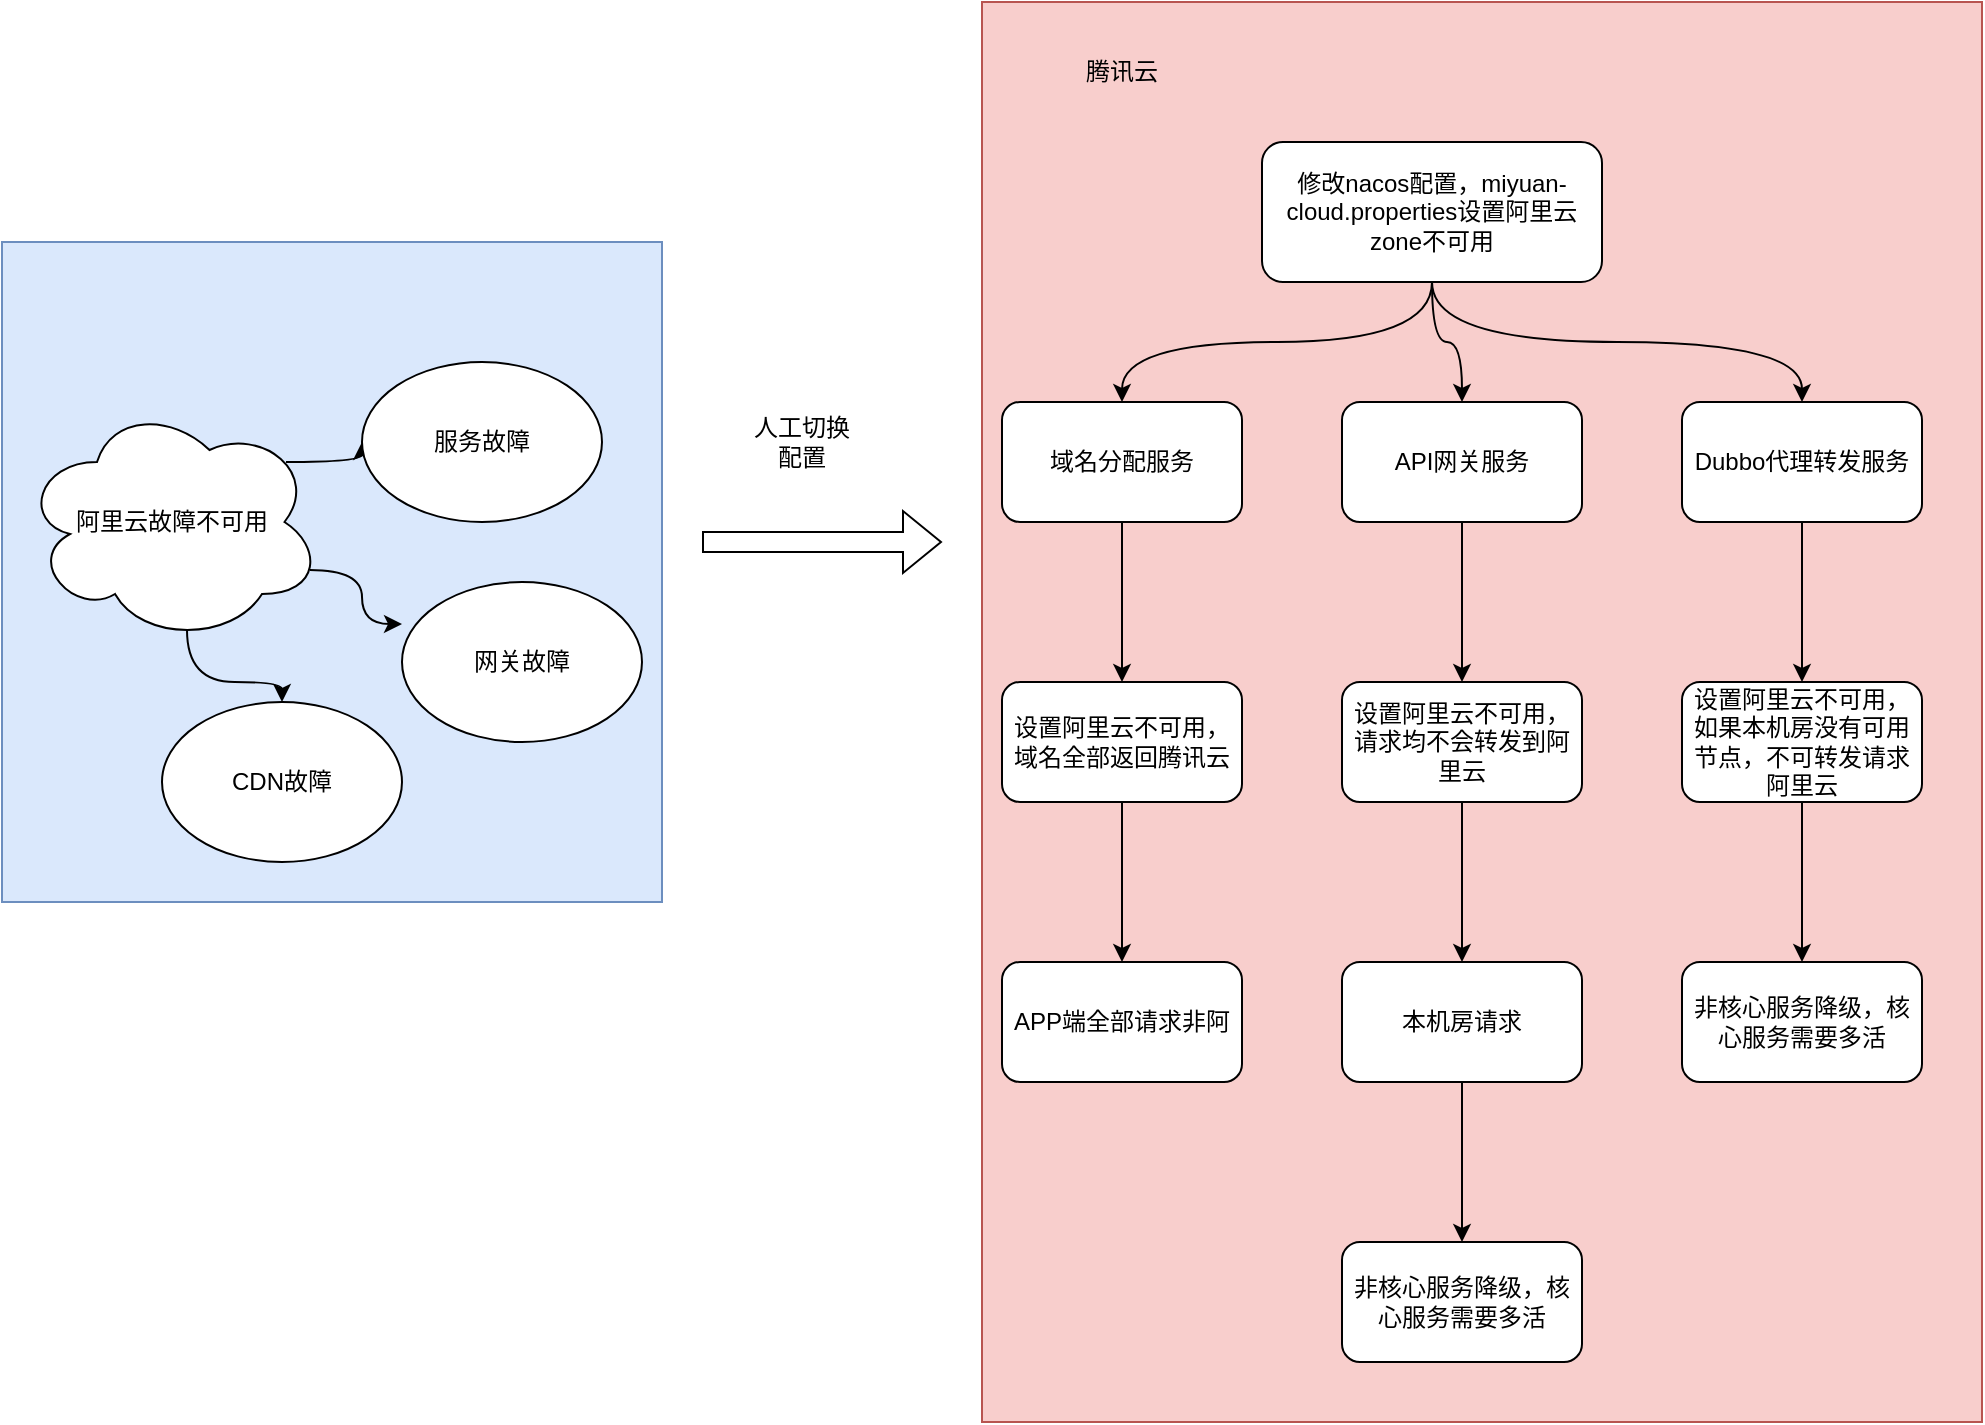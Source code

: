 <mxfile version="24.6.3" type="github" pages="2">
  <diagram name="第 1 页" id="Me-MjEM7M695wylJR8Lp">
    <mxGraphModel dx="1434" dy="2013" grid="1" gridSize="10" guides="1" tooltips="1" connect="1" arrows="1" fold="1" page="1" pageScale="1" pageWidth="827" pageHeight="1169" math="0" shadow="0">
      <root>
        <mxCell id="0" />
        <mxCell id="1" parent="0" />
        <mxCell id="PVbhx7WJLC6wv19esgy7-37" value="" style="rounded=0;whiteSpace=wrap;html=1;fillColor=#f8cecc;strokeColor=#b85450;" parent="1" vertex="1">
          <mxGeometry x="1090" y="-180" width="500" height="710" as="geometry" />
        </mxCell>
        <mxCell id="PVbhx7WJLC6wv19esgy7-11" value="" style="whiteSpace=wrap;html=1;aspect=fixed;fillColor=#dae8fc;strokeColor=#6c8ebf;" parent="1" vertex="1">
          <mxGeometry x="600" y="-60" width="330" height="330" as="geometry" />
        </mxCell>
        <mxCell id="PVbhx7WJLC6wv19esgy7-8" style="edgeStyle=orthogonalEdgeStyle;curved=1;rounded=0;orthogonalLoop=1;jettySize=auto;html=1;exitX=0.88;exitY=0.25;exitDx=0;exitDy=0;exitPerimeter=0;entryX=0;entryY=0.5;entryDx=0;entryDy=0;" parent="1" source="PVbhx7WJLC6wv19esgy7-2" target="PVbhx7WJLC6wv19esgy7-5" edge="1">
          <mxGeometry relative="1" as="geometry" />
        </mxCell>
        <mxCell id="PVbhx7WJLC6wv19esgy7-10" style="edgeStyle=orthogonalEdgeStyle;curved=1;rounded=0;orthogonalLoop=1;jettySize=auto;html=1;exitX=0.55;exitY=0.95;exitDx=0;exitDy=0;exitPerimeter=0;" parent="1" source="PVbhx7WJLC6wv19esgy7-2" target="PVbhx7WJLC6wv19esgy7-3" edge="1">
          <mxGeometry relative="1" as="geometry" />
        </mxCell>
        <mxCell id="PVbhx7WJLC6wv19esgy7-2" value="阿里云故障不可用" style="ellipse;shape=cloud;whiteSpace=wrap;html=1;" parent="1" vertex="1">
          <mxGeometry x="610" y="20" width="150" height="120" as="geometry" />
        </mxCell>
        <mxCell id="PVbhx7WJLC6wv19esgy7-3" value="CDN故障" style="ellipse;whiteSpace=wrap;html=1;" parent="1" vertex="1">
          <mxGeometry x="680" y="170" width="120" height="80" as="geometry" />
        </mxCell>
        <mxCell id="PVbhx7WJLC6wv19esgy7-4" value="网关故障" style="ellipse;whiteSpace=wrap;html=1;" parent="1" vertex="1">
          <mxGeometry x="800" y="110" width="120" height="80" as="geometry" />
        </mxCell>
        <mxCell id="PVbhx7WJLC6wv19esgy7-5" value="服务故障" style="ellipse;whiteSpace=wrap;html=1;" parent="1" vertex="1">
          <mxGeometry x="780" width="120" height="80" as="geometry" />
        </mxCell>
        <mxCell id="PVbhx7WJLC6wv19esgy7-9" style="edgeStyle=orthogonalEdgeStyle;curved=1;rounded=0;orthogonalLoop=1;jettySize=auto;html=1;exitX=0.96;exitY=0.7;exitDx=0;exitDy=0;exitPerimeter=0;entryX=0;entryY=0.263;entryDx=0;entryDy=0;entryPerimeter=0;" parent="1" source="PVbhx7WJLC6wv19esgy7-2" target="PVbhx7WJLC6wv19esgy7-4" edge="1">
          <mxGeometry relative="1" as="geometry" />
        </mxCell>
        <mxCell id="PVbhx7WJLC6wv19esgy7-21" style="edgeStyle=orthogonalEdgeStyle;curved=1;rounded=0;orthogonalLoop=1;jettySize=auto;html=1;exitX=0.5;exitY=1;exitDx=0;exitDy=0;entryX=0.5;entryY=0;entryDx=0;entryDy=0;" parent="1" source="PVbhx7WJLC6wv19esgy7-12" target="PVbhx7WJLC6wv19esgy7-15" edge="1">
          <mxGeometry relative="1" as="geometry" />
        </mxCell>
        <mxCell id="PVbhx7WJLC6wv19esgy7-24" style="edgeStyle=orthogonalEdgeStyle;curved=1;rounded=0;orthogonalLoop=1;jettySize=auto;html=1;exitX=0.5;exitY=1;exitDx=0;exitDy=0;entryX=0.5;entryY=0;entryDx=0;entryDy=0;" parent="1" source="PVbhx7WJLC6wv19esgy7-12" target="PVbhx7WJLC6wv19esgy7-23" edge="1">
          <mxGeometry relative="1" as="geometry" />
        </mxCell>
        <mxCell id="PVbhx7WJLC6wv19esgy7-32" style="edgeStyle=orthogonalEdgeStyle;curved=1;rounded=0;orthogonalLoop=1;jettySize=auto;html=1;exitX=0.5;exitY=1;exitDx=0;exitDy=0;entryX=0.5;entryY=0;entryDx=0;entryDy=0;" parent="1" source="PVbhx7WJLC6wv19esgy7-12" target="PVbhx7WJLC6wv19esgy7-31" edge="1">
          <mxGeometry relative="1" as="geometry" />
        </mxCell>
        <mxCell id="PVbhx7WJLC6wv19esgy7-12" value="修改nacos配置，miyuan-cloud.properties设置阿里云zone不可用" style="rounded=1;whiteSpace=wrap;html=1;" parent="1" vertex="1">
          <mxGeometry x="1230" y="-110" width="170" height="70" as="geometry" />
        </mxCell>
        <mxCell id="PVbhx7WJLC6wv19esgy7-17" value="" style="edgeStyle=orthogonalEdgeStyle;curved=1;rounded=0;orthogonalLoop=1;jettySize=auto;html=1;" parent="1" source="PVbhx7WJLC6wv19esgy7-15" target="PVbhx7WJLC6wv19esgy7-16" edge="1">
          <mxGeometry relative="1" as="geometry" />
        </mxCell>
        <mxCell id="PVbhx7WJLC6wv19esgy7-15" value="域名分配服务" style="rounded=1;whiteSpace=wrap;html=1;" parent="1" vertex="1">
          <mxGeometry x="1100" y="20" width="120" height="60" as="geometry" />
        </mxCell>
        <mxCell id="PVbhx7WJLC6wv19esgy7-20" value="" style="edgeStyle=orthogonalEdgeStyle;curved=1;rounded=0;orthogonalLoop=1;jettySize=auto;html=1;" parent="1" source="PVbhx7WJLC6wv19esgy7-16" target="PVbhx7WJLC6wv19esgy7-19" edge="1">
          <mxGeometry relative="1" as="geometry" />
        </mxCell>
        <mxCell id="PVbhx7WJLC6wv19esgy7-16" value="设置阿里云不可用，域名全部返回腾讯云" style="rounded=1;whiteSpace=wrap;html=1;" parent="1" vertex="1">
          <mxGeometry x="1100" y="160" width="120" height="60" as="geometry" />
        </mxCell>
        <mxCell id="PVbhx7WJLC6wv19esgy7-19" value="APP端全部请求非阿" style="rounded=1;whiteSpace=wrap;html=1;" parent="1" vertex="1">
          <mxGeometry x="1100" y="300" width="120" height="60" as="geometry" />
        </mxCell>
        <mxCell id="PVbhx7WJLC6wv19esgy7-26" style="edgeStyle=orthogonalEdgeStyle;curved=1;rounded=0;orthogonalLoop=1;jettySize=auto;html=1;exitX=0.5;exitY=1;exitDx=0;exitDy=0;entryX=0.5;entryY=0;entryDx=0;entryDy=0;" parent="1" source="PVbhx7WJLC6wv19esgy7-23" target="PVbhx7WJLC6wv19esgy7-25" edge="1">
          <mxGeometry relative="1" as="geometry" />
        </mxCell>
        <mxCell id="PVbhx7WJLC6wv19esgy7-23" value="API网关服务" style="rounded=1;whiteSpace=wrap;html=1;" parent="1" vertex="1">
          <mxGeometry x="1270" y="20" width="120" height="60" as="geometry" />
        </mxCell>
        <mxCell id="PVbhx7WJLC6wv19esgy7-28" value="" style="edgeStyle=orthogonalEdgeStyle;curved=1;rounded=0;orthogonalLoop=1;jettySize=auto;html=1;" parent="1" source="PVbhx7WJLC6wv19esgy7-25" target="PVbhx7WJLC6wv19esgy7-27" edge="1">
          <mxGeometry relative="1" as="geometry" />
        </mxCell>
        <mxCell id="PVbhx7WJLC6wv19esgy7-25" value="设置阿里云不可用，请求均不会转发到阿里云" style="rounded=1;whiteSpace=wrap;html=1;" parent="1" vertex="1">
          <mxGeometry x="1270" y="160" width="120" height="60" as="geometry" />
        </mxCell>
        <mxCell id="PVbhx7WJLC6wv19esgy7-30" value="" style="edgeStyle=orthogonalEdgeStyle;curved=1;rounded=0;orthogonalLoop=1;jettySize=auto;html=1;" parent="1" source="PVbhx7WJLC6wv19esgy7-27" target="PVbhx7WJLC6wv19esgy7-29" edge="1">
          <mxGeometry relative="1" as="geometry" />
        </mxCell>
        <mxCell id="PVbhx7WJLC6wv19esgy7-27" value="本机房请求" style="rounded=1;whiteSpace=wrap;html=1;" parent="1" vertex="1">
          <mxGeometry x="1270" y="300" width="120" height="60" as="geometry" />
        </mxCell>
        <mxCell id="PVbhx7WJLC6wv19esgy7-29" value="非核心服务降级，核心服务需要多活" style="rounded=1;whiteSpace=wrap;html=1;" parent="1" vertex="1">
          <mxGeometry x="1270" y="440" width="120" height="60" as="geometry" />
        </mxCell>
        <mxCell id="PVbhx7WJLC6wv19esgy7-34" style="edgeStyle=orthogonalEdgeStyle;curved=1;rounded=0;orthogonalLoop=1;jettySize=auto;html=1;exitX=0.5;exitY=1;exitDx=0;exitDy=0;entryX=0.5;entryY=0;entryDx=0;entryDy=0;" parent="1" source="PVbhx7WJLC6wv19esgy7-31" target="PVbhx7WJLC6wv19esgy7-33" edge="1">
          <mxGeometry relative="1" as="geometry" />
        </mxCell>
        <mxCell id="PVbhx7WJLC6wv19esgy7-31" value="Dubbo代理转发服务" style="rounded=1;whiteSpace=wrap;html=1;" parent="1" vertex="1">
          <mxGeometry x="1440" y="20" width="120" height="60" as="geometry" />
        </mxCell>
        <mxCell id="PVbhx7WJLC6wv19esgy7-36" style="edgeStyle=orthogonalEdgeStyle;curved=1;rounded=0;orthogonalLoop=1;jettySize=auto;html=1;exitX=0.5;exitY=1;exitDx=0;exitDy=0;entryX=0.5;entryY=0;entryDx=0;entryDy=0;" parent="1" source="PVbhx7WJLC6wv19esgy7-33" target="PVbhx7WJLC6wv19esgy7-35" edge="1">
          <mxGeometry relative="1" as="geometry" />
        </mxCell>
        <mxCell id="PVbhx7WJLC6wv19esgy7-33" value="设置阿里云不可用，如果本机房没有可用节点，不可转发请求阿里云" style="rounded=1;whiteSpace=wrap;html=1;" parent="1" vertex="1">
          <mxGeometry x="1440" y="160" width="120" height="60" as="geometry" />
        </mxCell>
        <mxCell id="PVbhx7WJLC6wv19esgy7-35" value="非核心服务降级，核心服务需要多活" style="rounded=1;whiteSpace=wrap;html=1;" parent="1" vertex="1">
          <mxGeometry x="1440" y="300" width="120" height="60" as="geometry" />
        </mxCell>
        <mxCell id="PVbhx7WJLC6wv19esgy7-38" value="" style="shape=flexArrow;endArrow=classic;html=1;rounded=0;curved=1;" parent="1" edge="1">
          <mxGeometry width="50" height="50" relative="1" as="geometry">
            <mxPoint x="950" y="90" as="sourcePoint" />
            <mxPoint x="1070" y="90" as="targetPoint" />
          </mxGeometry>
        </mxCell>
        <mxCell id="PVbhx7WJLC6wv19esgy7-39" value="人工切换配置" style="text;html=1;align=center;verticalAlign=middle;whiteSpace=wrap;rounded=0;" parent="1" vertex="1">
          <mxGeometry x="970" y="25" width="60" height="30" as="geometry" />
        </mxCell>
        <mxCell id="8knFbB00gdAAItbC1cmN-1" value="腾讯云" style="text;html=1;align=center;verticalAlign=middle;whiteSpace=wrap;rounded=0;" vertex="1" parent="1">
          <mxGeometry x="1130" y="-160" width="60" height="30" as="geometry" />
        </mxCell>
      </root>
    </mxGraphModel>
  </diagram>
  <diagram id="GDBP_ybUnIgy_6UfR5kf" name="第 2 页">
    <mxGraphModel dx="1434" dy="844" grid="1" gridSize="10" guides="1" tooltips="1" connect="1" arrows="1" fold="1" page="1" pageScale="1" pageWidth="827" pageHeight="1169" math="0" shadow="0">
      <root>
        <mxCell id="0" />
        <mxCell id="1" parent="0" />
        <mxCell id="RtOizOSIzlT8tT24P8YN-13" style="edgeStyle=orthogonalEdgeStyle;rounded=0;orthogonalLoop=1;jettySize=auto;html=1;exitX=0.5;exitY=1;exitDx=0;exitDy=0;entryX=0.5;entryY=0;entryDx=0;entryDy=0;" edge="1" parent="1" source="RtOizOSIzlT8tT24P8YN-1" target="RtOizOSIzlT8tT24P8YN-2">
          <mxGeometry relative="1" as="geometry" />
        </mxCell>
        <mxCell id="RtOizOSIzlT8tT24P8YN-14" style="edgeStyle=orthogonalEdgeStyle;rounded=0;orthogonalLoop=1;jettySize=auto;html=1;exitX=0.5;exitY=1;exitDx=0;exitDy=0;entryX=0.5;entryY=0;entryDx=0;entryDy=0;" edge="1" parent="1" source="RtOizOSIzlT8tT24P8YN-1" target="RtOizOSIzlT8tT24P8YN-3">
          <mxGeometry relative="1" as="geometry" />
        </mxCell>
        <mxCell id="RtOizOSIzlT8tT24P8YN-17" style="edgeStyle=orthogonalEdgeStyle;rounded=0;orthogonalLoop=1;jettySize=auto;html=1;exitX=0.5;exitY=1;exitDx=0;exitDy=0;entryX=0.5;entryY=0;entryDx=0;entryDy=0;" edge="1" parent="1" source="RtOizOSIzlT8tT24P8YN-1" target="RtOizOSIzlT8tT24P8YN-4">
          <mxGeometry relative="1" as="geometry" />
        </mxCell>
        <mxCell id="RtOizOSIzlT8tT24P8YN-1" value="阿里云部分故障" style="rounded=1;whiteSpace=wrap;html=1;" vertex="1" parent="1">
          <mxGeometry x="610" y="130" width="120" height="60" as="geometry" />
        </mxCell>
        <mxCell id="RtOizOSIzlT8tT24P8YN-6" style="edgeStyle=orthogonalEdgeStyle;rounded=0;orthogonalLoop=1;jettySize=auto;html=1;exitX=0.5;exitY=1;exitDx=0;exitDy=0;" edge="1" parent="1" source="RtOizOSIzlT8tT24P8YN-2" target="RtOizOSIzlT8tT24P8YN-5">
          <mxGeometry relative="1" as="geometry" />
        </mxCell>
        <mxCell id="RtOizOSIzlT8tT24P8YN-2" value="CDN异常" style="rounded=1;whiteSpace=wrap;html=1;" vertex="1" parent="1">
          <mxGeometry x="410" y="240" width="120" height="60" as="geometry" />
        </mxCell>
        <mxCell id="RtOizOSIzlT8tT24P8YN-16" style="edgeStyle=orthogonalEdgeStyle;rounded=0;orthogonalLoop=1;jettySize=auto;html=1;exitX=0.5;exitY=1;exitDx=0;exitDy=0;entryX=1;entryY=0.5;entryDx=0;entryDy=0;" edge="1" parent="1" source="RtOizOSIzlT8tT24P8YN-3" target="RtOizOSIzlT8tT24P8YN-5">
          <mxGeometry relative="1" as="geometry" />
        </mxCell>
        <mxCell id="RtOizOSIzlT8tT24P8YN-3" value="网关异常" style="rounded=1;whiteSpace=wrap;html=1;" vertex="1" parent="1">
          <mxGeometry x="610" y="240" width="120" height="60" as="geometry" />
        </mxCell>
        <mxCell id="RtOizOSIzlT8tT24P8YN-19" style="edgeStyle=orthogonalEdgeStyle;rounded=0;orthogonalLoop=1;jettySize=auto;html=1;exitX=0.5;exitY=1;exitDx=0;exitDy=0;entryX=0.5;entryY=0;entryDx=0;entryDy=0;" edge="1" parent="1" source="RtOizOSIzlT8tT24P8YN-4" target="RtOizOSIzlT8tT24P8YN-18">
          <mxGeometry relative="1" as="geometry" />
        </mxCell>
        <mxCell id="RtOizOSIzlT8tT24P8YN-4" value="服务异常" style="rounded=1;whiteSpace=wrap;html=1;" vertex="1" parent="1">
          <mxGeometry x="810" y="240" width="120" height="60" as="geometry" />
        </mxCell>
        <mxCell id="RtOizOSIzlT8tT24P8YN-12" style="edgeStyle=orthogonalEdgeStyle;rounded=0;orthogonalLoop=1;jettySize=auto;html=1;exitX=0.5;exitY=1;exitDx=0;exitDy=0;entryX=0.5;entryY=0;entryDx=0;entryDy=0;" edge="1" parent="1" source="RtOizOSIzlT8tT24P8YN-5" target="RtOizOSIzlT8tT24P8YN-8">
          <mxGeometry relative="1" as="geometry" />
        </mxCell>
        <mxCell id="RtOizOSIzlT8tT24P8YN-5" value="修改服务治理配置中心，设置阿里云域名不可用" style="rounded=1;whiteSpace=wrap;html=1;" vertex="1" parent="1">
          <mxGeometry x="410" y="360" width="120" height="60" as="geometry" />
        </mxCell>
        <mxCell id="RtOizOSIzlT8tT24P8YN-7" value="" style="edgeStyle=orthogonalEdgeStyle;curved=1;rounded=0;orthogonalLoop=1;jettySize=auto;html=1;" edge="1" parent="1" source="RtOizOSIzlT8tT24P8YN-8" target="RtOizOSIzlT8tT24P8YN-10">
          <mxGeometry relative="1" as="geometry" />
        </mxCell>
        <mxCell id="RtOizOSIzlT8tT24P8YN-8" value="域名分配服务" style="rounded=1;whiteSpace=wrap;html=1;" vertex="1" parent="1">
          <mxGeometry x="410" y="480" width="120" height="60" as="geometry" />
        </mxCell>
        <mxCell id="RtOizOSIzlT8tT24P8YN-9" value="" style="edgeStyle=orthogonalEdgeStyle;curved=1;rounded=0;orthogonalLoop=1;jettySize=auto;html=1;" edge="1" parent="1" source="RtOizOSIzlT8tT24P8YN-10" target="RtOizOSIzlT8tT24P8YN-11">
          <mxGeometry relative="1" as="geometry" />
        </mxCell>
        <mxCell id="RtOizOSIzlT8tT24P8YN-10" value="设置阿里云不可用，域名全部返回腾讯云" style="rounded=1;whiteSpace=wrap;html=1;" vertex="1" parent="1">
          <mxGeometry x="410" y="620" width="120" height="60" as="geometry" />
        </mxCell>
        <mxCell id="RtOizOSIzlT8tT24P8YN-11" value="APP端全部腾讯云域名" style="rounded=1;whiteSpace=wrap;html=1;" vertex="1" parent="1">
          <mxGeometry x="410" y="760" width="120" height="60" as="geometry" />
        </mxCell>
        <mxCell id="RtOizOSIzlT8tT24P8YN-21" style="edgeStyle=orthogonalEdgeStyle;rounded=0;orthogonalLoop=1;jettySize=auto;html=1;exitX=0.5;exitY=1;exitDx=0;exitDy=0;" edge="1" parent="1" source="RtOizOSIzlT8tT24P8YN-18" target="RtOizOSIzlT8tT24P8YN-20">
          <mxGeometry relative="1" as="geometry" />
        </mxCell>
        <mxCell id="RtOizOSIzlT8tT24P8YN-23" style="edgeStyle=orthogonalEdgeStyle;rounded=0;orthogonalLoop=1;jettySize=auto;html=1;exitX=0.5;exitY=1;exitDx=0;exitDy=0;entryX=0.5;entryY=0;entryDx=0;entryDy=0;" edge="1" parent="1" source="RtOizOSIzlT8tT24P8YN-18" target="RtOizOSIzlT8tT24P8YN-22">
          <mxGeometry relative="1" as="geometry" />
        </mxCell>
        <mxCell id="RtOizOSIzlT8tT24P8YN-18" value="修改服务治理配置中心，设置阿里云该服务本机房不可用" style="rounded=1;whiteSpace=wrap;html=1;" vertex="1" parent="1">
          <mxGeometry x="810" y="350" width="120" height="60" as="geometry" />
        </mxCell>
        <mxCell id="RtOizOSIzlT8tT24P8YN-20" value="API网关请求该服务所有接口，转发到腾讯云网关" style="rounded=1;whiteSpace=wrap;html=1;" vertex="1" parent="1">
          <mxGeometry x="700" y="480" width="120" height="60" as="geometry" />
        </mxCell>
        <mxCell id="RtOizOSIzlT8tT24P8YN-22" value="阿里云Dubbo服务请求该服务，通过代理服务请求腾讯云网关" style="rounded=1;whiteSpace=wrap;html=1;" vertex="1" parent="1">
          <mxGeometry x="890" y="480" width="120" height="60" as="geometry" />
        </mxCell>
      </root>
    </mxGraphModel>
  </diagram>
</mxfile>
